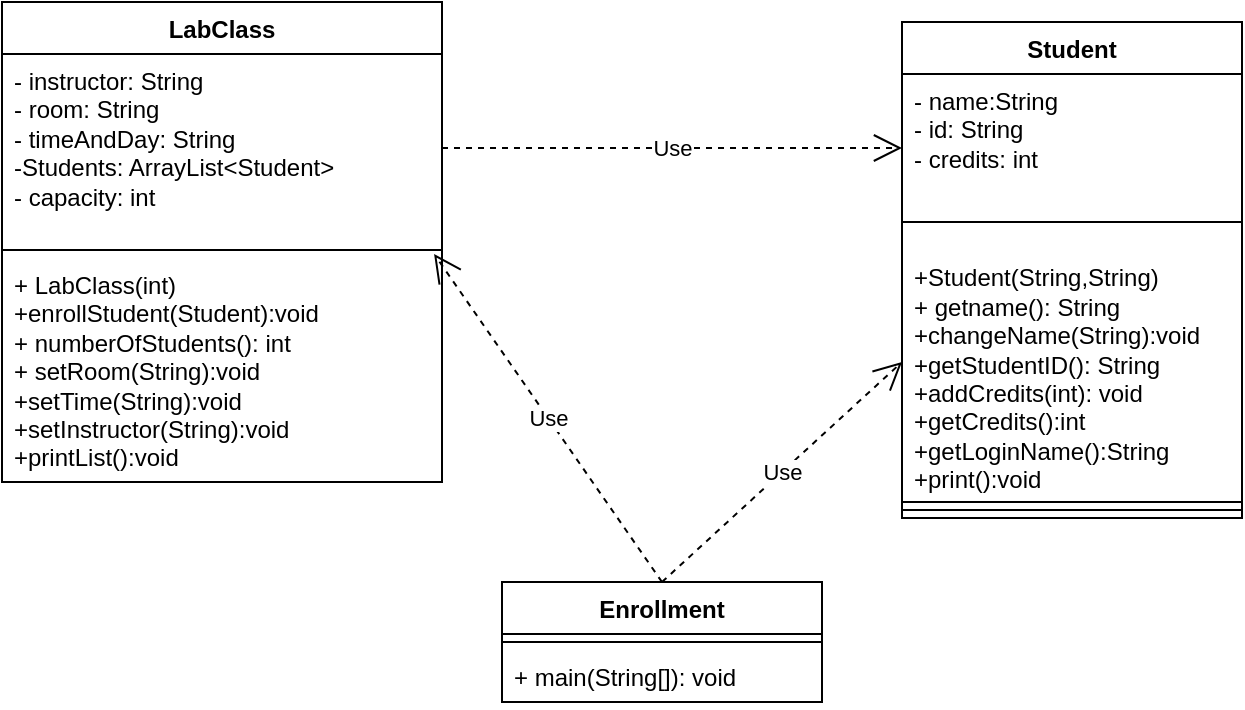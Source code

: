 <mxfile version="22.0.2" type="device">
  <diagram name="Página-1" id="WwCEy8K-nVZ97Oy3P0S3">
    <mxGraphModel dx="880" dy="347" grid="1" gridSize="10" guides="1" tooltips="1" connect="1" arrows="1" fold="1" page="1" pageScale="1" pageWidth="827" pageHeight="1169" math="0" shadow="0">
      <root>
        <mxCell id="0" />
        <mxCell id="1" parent="0" />
        <mxCell id="UYg-3lVG9oCgSGd54mcm-1" value="Student" style="swimlane;fontStyle=1;align=center;verticalAlign=top;childLayout=stackLayout;horizontal=1;startSize=26;horizontalStack=0;resizeParent=1;resizeParentMax=0;resizeLast=0;collapsible=1;marginBottom=0;whiteSpace=wrap;html=1;" vertex="1" parent="1">
          <mxGeometry x="580" y="60" width="170" height="248" as="geometry">
            <mxRectangle x="30" y="60" width="90" height="30" as="alternateBounds" />
          </mxGeometry>
        </mxCell>
        <mxCell id="UYg-3lVG9oCgSGd54mcm-2" value="&lt;div&gt;- name:String&lt;/div&gt;&lt;div&gt;- id: String&lt;/div&gt;- credits: int" style="text;strokeColor=none;fillColor=none;align=left;verticalAlign=top;spacingLeft=4;spacingRight=4;overflow=hidden;rotatable=0;points=[[0,0.5],[1,0.5]];portConstraint=eastwest;whiteSpace=wrap;html=1;" vertex="1" parent="UYg-3lVG9oCgSGd54mcm-1">
          <mxGeometry y="26" width="170" height="74" as="geometry" />
        </mxCell>
        <mxCell id="UYg-3lVG9oCgSGd54mcm-4" value="&lt;div&gt;&lt;br&gt;&lt;/div&gt;&lt;div&gt;+Student(String,String)&lt;br&gt;&lt;/div&gt;&lt;div&gt;+ getname(): String&lt;/div&gt;&lt;div&gt;+changeName(String):void&lt;/div&gt;&lt;div&gt;+getStudentID(): String&lt;/div&gt;&lt;div&gt;+addCredits(int): void&lt;/div&gt;&lt;div&gt;+getCredits():int&lt;/div&gt;&lt;div&gt;+getLoginName():String&lt;/div&gt;&lt;div&gt;+print():void&lt;br&gt;&lt;/div&gt;&lt;div&gt;&lt;br&gt;&lt;/div&gt;&lt;div&gt;&lt;br&gt;&lt;/div&gt;&lt;div&gt;&lt;br&gt;&lt;/div&gt;&lt;div&gt;&lt;br&gt;&lt;/div&gt;" style="text;strokeColor=default;fillColor=none;align=left;verticalAlign=top;spacingLeft=4;spacingRight=4;overflow=hidden;rotatable=0;points=[[0,0.5],[1,0.5]];portConstraint=eastwest;whiteSpace=wrap;html=1;" vertex="1" parent="UYg-3lVG9oCgSGd54mcm-1">
          <mxGeometry y="100" width="170" height="140" as="geometry" />
        </mxCell>
        <mxCell id="UYg-3lVG9oCgSGd54mcm-3" value="" style="line;strokeWidth=1;fillColor=none;align=left;verticalAlign=middle;spacingTop=-1;spacingLeft=3;spacingRight=3;rotatable=0;labelPosition=right;points=[];portConstraint=eastwest;strokeColor=inherit;" vertex="1" parent="UYg-3lVG9oCgSGd54mcm-1">
          <mxGeometry y="240" width="170" height="8" as="geometry" />
        </mxCell>
        <mxCell id="UYg-3lVG9oCgSGd54mcm-7" value="LabClass" style="swimlane;fontStyle=1;align=center;verticalAlign=top;childLayout=stackLayout;horizontal=1;startSize=26;horizontalStack=0;resizeParent=1;resizeParentMax=0;resizeLast=0;collapsible=1;marginBottom=0;whiteSpace=wrap;html=1;" vertex="1" parent="1">
          <mxGeometry x="130" y="50" width="220" height="240" as="geometry" />
        </mxCell>
        <mxCell id="UYg-3lVG9oCgSGd54mcm-8" value="&lt;div&gt;- instructor: String&lt;/div&gt;&lt;div&gt;- room: String&lt;/div&gt;&lt;div&gt;- timeAndDay: String&lt;/div&gt;&lt;div&gt;-Students: ArrayList&amp;lt;Student&amp;gt;&lt;/div&gt;&lt;div&gt;- capacity: int&lt;br&gt;&lt;/div&gt;" style="text;strokeColor=none;fillColor=none;align=left;verticalAlign=top;spacingLeft=4;spacingRight=4;overflow=hidden;rotatable=0;points=[[0,0.5],[1,0.5]];portConstraint=eastwest;whiteSpace=wrap;html=1;" vertex="1" parent="UYg-3lVG9oCgSGd54mcm-7">
          <mxGeometry y="26" width="220" height="94" as="geometry" />
        </mxCell>
        <mxCell id="UYg-3lVG9oCgSGd54mcm-9" value="" style="line;strokeWidth=1;fillColor=none;align=left;verticalAlign=middle;spacingTop=-1;spacingLeft=3;spacingRight=3;rotatable=0;labelPosition=right;points=[];portConstraint=eastwest;strokeColor=inherit;" vertex="1" parent="UYg-3lVG9oCgSGd54mcm-7">
          <mxGeometry y="120" width="220" height="8" as="geometry" />
        </mxCell>
        <mxCell id="UYg-3lVG9oCgSGd54mcm-10" value="&lt;div&gt;+ LabClass(int)&lt;/div&gt;&lt;div&gt;+enrollStudent(Student):void&lt;/div&gt;&lt;div&gt;+ numberOfStudents(): int&lt;/div&gt;&lt;div&gt;+ setRoom(String):void&lt;/div&gt;&lt;div&gt;+setTime(String):void&lt;/div&gt;&lt;div&gt;+setInstructor(String):void&lt;/div&gt;&lt;div&gt;+printList():void&lt;br&gt;&lt;/div&gt;&lt;div&gt;&lt;br&gt;&lt;/div&gt;" style="text;strokeColor=none;fillColor=none;align=left;verticalAlign=top;spacingLeft=4;spacingRight=4;overflow=hidden;rotatable=0;points=[[0,0.5],[1,0.5]];portConstraint=eastwest;whiteSpace=wrap;html=1;" vertex="1" parent="UYg-3lVG9oCgSGd54mcm-7">
          <mxGeometry y="128" width="220" height="112" as="geometry" />
        </mxCell>
        <mxCell id="UYg-3lVG9oCgSGd54mcm-13" value="Use" style="endArrow=open;endSize=12;dashed=1;html=1;rounded=0;" edge="1" parent="1" source="UYg-3lVG9oCgSGd54mcm-8" target="UYg-3lVG9oCgSGd54mcm-2">
          <mxGeometry width="160" relative="1" as="geometry">
            <mxPoint x="330" y="220" as="sourcePoint" />
            <mxPoint x="490" y="220" as="targetPoint" />
          </mxGeometry>
        </mxCell>
        <mxCell id="UYg-3lVG9oCgSGd54mcm-14" value="Enrollment" style="swimlane;fontStyle=1;align=center;verticalAlign=top;childLayout=stackLayout;horizontal=1;startSize=26;horizontalStack=0;resizeParent=1;resizeParentMax=0;resizeLast=0;collapsible=1;marginBottom=0;whiteSpace=wrap;html=1;" vertex="1" parent="1">
          <mxGeometry x="380" y="340" width="160" height="60" as="geometry" />
        </mxCell>
        <mxCell id="UYg-3lVG9oCgSGd54mcm-16" value="" style="line;strokeWidth=1;fillColor=none;align=left;verticalAlign=middle;spacingTop=-1;spacingLeft=3;spacingRight=3;rotatable=0;labelPosition=right;points=[];portConstraint=eastwest;strokeColor=inherit;" vertex="1" parent="UYg-3lVG9oCgSGd54mcm-14">
          <mxGeometry y="26" width="160" height="8" as="geometry" />
        </mxCell>
        <mxCell id="UYg-3lVG9oCgSGd54mcm-17" value="+ main(String[]): void" style="text;strokeColor=none;fillColor=none;align=left;verticalAlign=top;spacingLeft=4;spacingRight=4;overflow=hidden;rotatable=0;points=[[0,0.5],[1,0.5]];portConstraint=eastwest;whiteSpace=wrap;html=1;" vertex="1" parent="UYg-3lVG9oCgSGd54mcm-14">
          <mxGeometry y="34" width="160" height="26" as="geometry" />
        </mxCell>
        <mxCell id="UYg-3lVG9oCgSGd54mcm-18" value="Use" style="endArrow=open;endSize=12;dashed=1;html=1;rounded=0;entryX=0;entryY=0.5;entryDx=0;entryDy=0;exitX=0.5;exitY=0;exitDx=0;exitDy=0;" edge="1" parent="1" source="UYg-3lVG9oCgSGd54mcm-14" target="UYg-3lVG9oCgSGd54mcm-4">
          <mxGeometry width="160" relative="1" as="geometry">
            <mxPoint x="330" y="250" as="sourcePoint" />
            <mxPoint x="490" y="250" as="targetPoint" />
          </mxGeometry>
        </mxCell>
        <mxCell id="UYg-3lVG9oCgSGd54mcm-19" value="Use" style="endArrow=open;endSize=12;dashed=1;html=1;rounded=0;entryX=0.982;entryY=-0.018;entryDx=0;entryDy=0;entryPerimeter=0;" edge="1" parent="1" target="UYg-3lVG9oCgSGd54mcm-10">
          <mxGeometry width="160" relative="1" as="geometry">
            <mxPoint x="460" y="340" as="sourcePoint" />
            <mxPoint x="490" y="250" as="targetPoint" />
          </mxGeometry>
        </mxCell>
      </root>
    </mxGraphModel>
  </diagram>
</mxfile>
